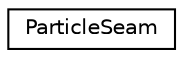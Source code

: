 digraph G
{
  edge [fontname="Helvetica",fontsize="10",labelfontname="Helvetica",labelfontsize="10"];
  node [fontname="Helvetica",fontsize="10",shape=record];
  rankdir=LR;
  Node1 [label="ParticleSeam",height=0.2,width=0.4,color="black", fillcolor="white", style="filled",URL="$d2/dd6/structParticleSeam.html"];
}
